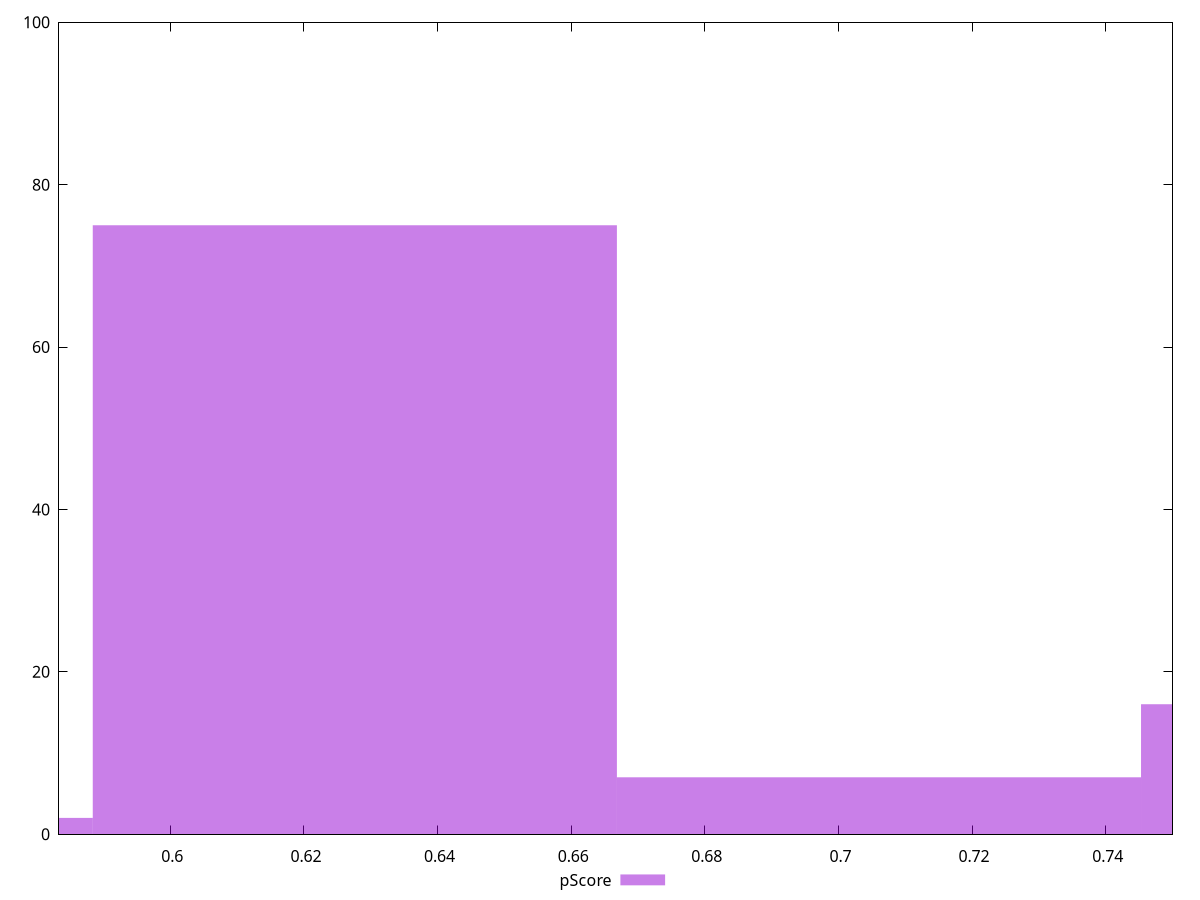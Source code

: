 reset

$pScore <<EOF
0.6276122885564527 75
0.7060638246260093 7
0.7845153606955658 16
0.5491607524868961 2
EOF

set key outside below
set boxwidth 0.07845153606955658
set xrange [0.5833333333333334:0.75]
set yrange [0:100]
set trange [0:100]
set style fill transparent solid 0.5 noborder
set terminal svg size 640, 490 enhanced background rgb 'white'
set output "report_00019_2021-02-10T18-14-37.922Z//uses-webp-images/samples/pages/pScore/histogram.svg"

plot $pScore title "pScore" with boxes

reset
